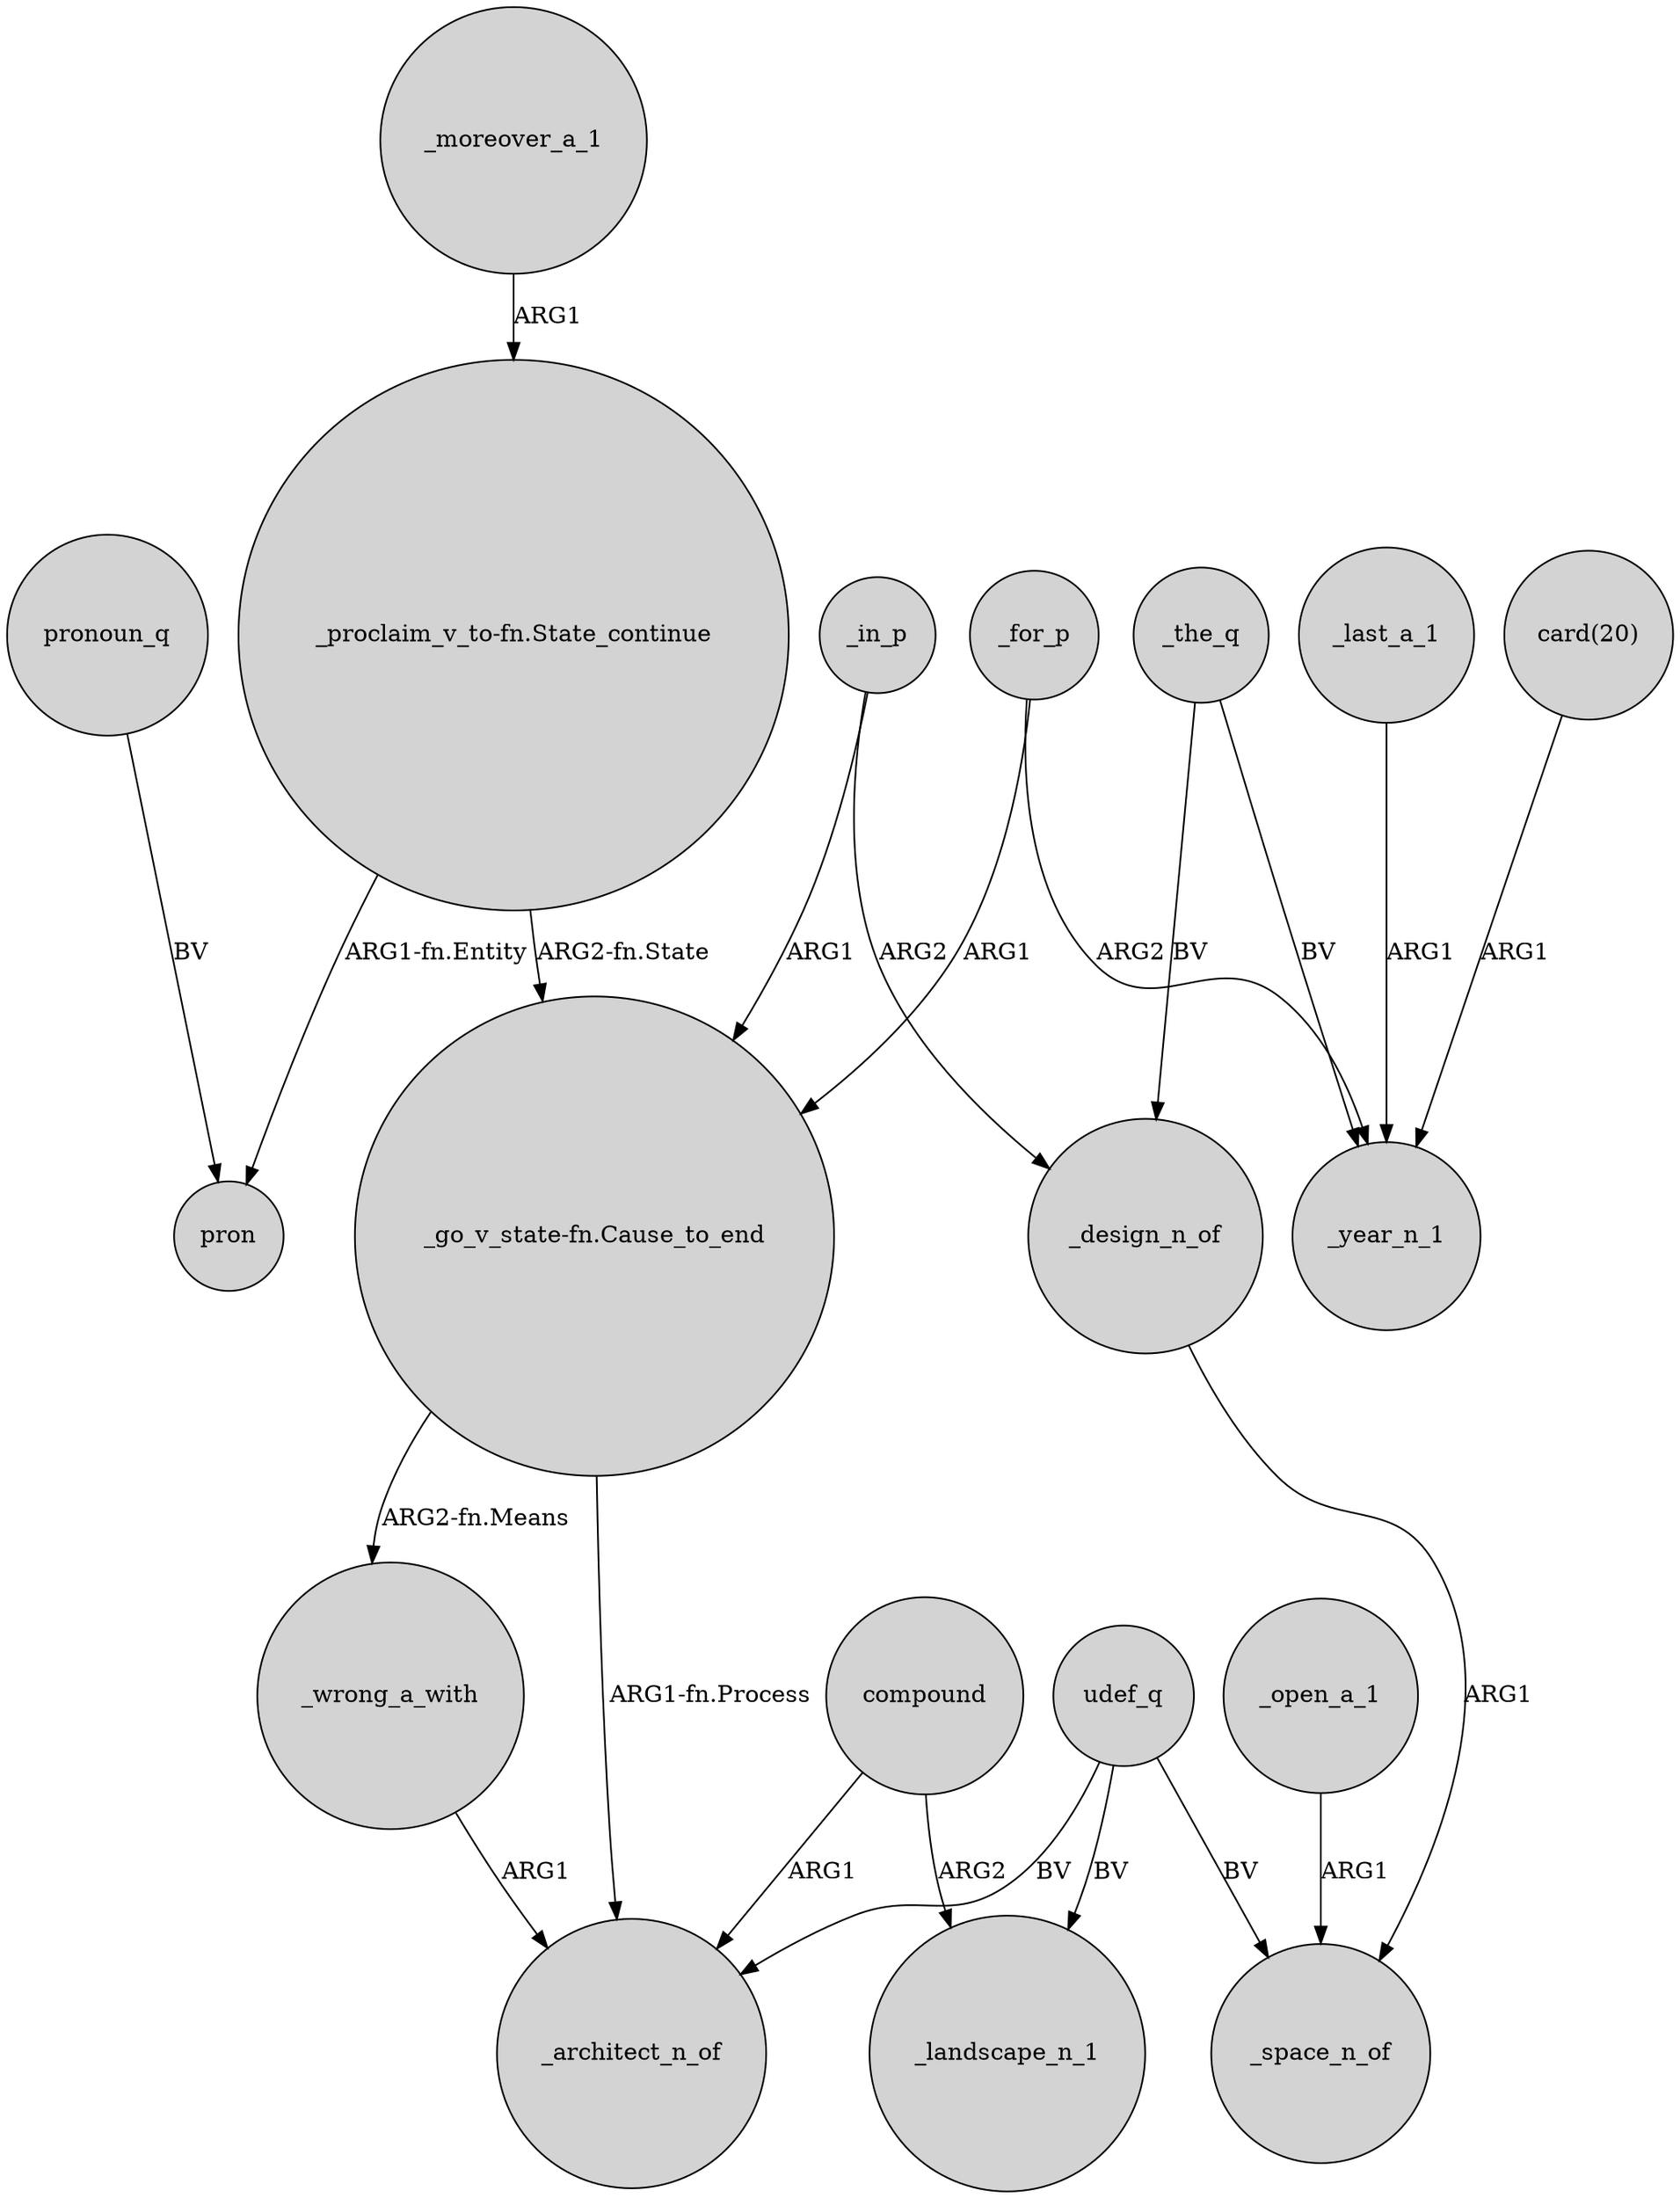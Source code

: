 digraph {
	node [shape=circle style=filled]
	_in_p -> _design_n_of [label=ARG2]
	"_proclaim_v_to-fn.State_continue" -> pron [label="ARG1-fn.Entity"]
	udef_q -> _space_n_of [label=BV]
	_the_q -> _design_n_of [label=BV]
	udef_q -> _architect_n_of [label=BV]
	compound -> _landscape_n_1 [label=ARG2]
	compound -> _architect_n_of [label=ARG1]
	pronoun_q -> pron [label=BV]
	"card(20)" -> _year_n_1 [label=ARG1]
	_the_q -> _year_n_1 [label=BV]
	_in_p -> "_go_v_state-fn.Cause_to_end" [label=ARG1]
	_wrong_a_with -> _architect_n_of [label=ARG1]
	_for_p -> "_go_v_state-fn.Cause_to_end" [label=ARG1]
	_last_a_1 -> _year_n_1 [label=ARG1]
	"_proclaim_v_to-fn.State_continue" -> "_go_v_state-fn.Cause_to_end" [label="ARG2-fn.State"]
	udef_q -> _landscape_n_1 [label=BV]
	"_go_v_state-fn.Cause_to_end" -> _wrong_a_with [label="ARG2-fn.Means"]
	_design_n_of -> _space_n_of [label=ARG1]
	_for_p -> _year_n_1 [label=ARG2]
	_open_a_1 -> _space_n_of [label=ARG1]
	_moreover_a_1 -> "_proclaim_v_to-fn.State_continue" [label=ARG1]
	"_go_v_state-fn.Cause_to_end" -> _architect_n_of [label="ARG1-fn.Process"]
}
